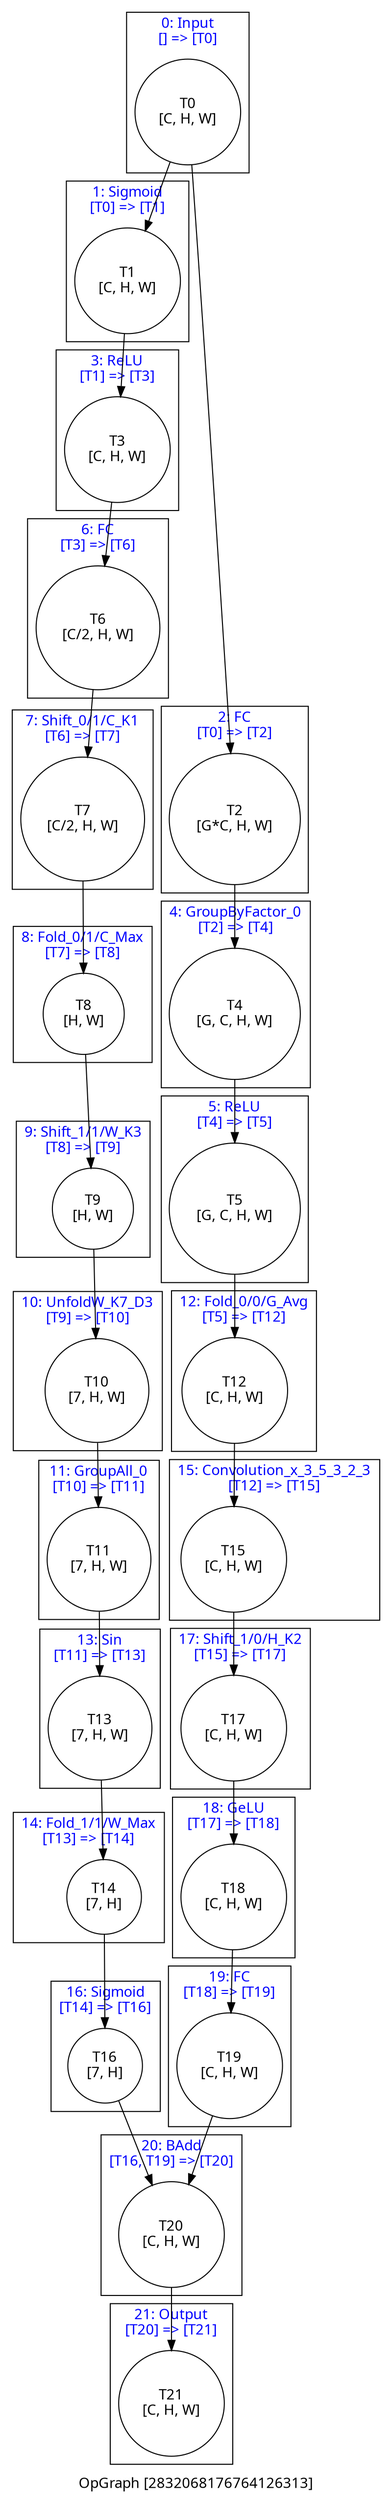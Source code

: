 digraph OpGraph {
    label = "OpGraph [2832068176764126313]"
    fontname = "Graphik";
    subgraph tensors {
        node [shape = circle, color = black, fontname = "Graphik"]
        t_0; t_1; t_2; t_3; t_4; t_5; t_6; t_7; t_8; t_9; t_10; t_11; t_12; t_13; t_14; t_15; t_16; t_17; t_18; t_19; t_20; t_21; 
    }
    subgraph cluster_0 {
        fontcolor = blue;
        label = "0: Input\n[] => [T0]";
        t_0 [label = "T0\n[C, H, W]"];
    }
    subgraph cluster_1 {
        fontcolor = blue;
        label = "1: Sigmoid\n[T0] => [T1]";
        t_1 [label = "T1\n[C, H, W]"];
    }
    subgraph cluster_2 {
        fontcolor = blue;
        label = "2: FC\n[T0] => [T2]";
        t_2 [label = "T2\n[G*C, H, W]"];
    }
    subgraph cluster_3 {
        fontcolor = blue;
        label = "3: ReLU\n[T1] => [T3]";
        t_3 [label = "T3\n[C, H, W]"];
    }
    subgraph cluster_4 {
        fontcolor = blue;
        label = "4: GroupByFactor_0\n[T2] => [T4]";
        t_4 [label = "T4\n[G, C, H, W]"];
    }
    subgraph cluster_5 {
        fontcolor = blue;
        label = "5: ReLU\n[T4] => [T5]";
        t_5 [label = "T5\n[G, C, H, W]"];
    }
    subgraph cluster_6 {
        fontcolor = blue;
        label = "6: FC\n[T3] => [T6]";
        t_6 [label = "T6\n[C/2, H, W]"];
    }
    subgraph cluster_7 {
        fontcolor = blue;
        label = "7: Shift_0/1/C_K1\n[T6] => [T7]";
        t_7 [label = "T7\n[C/2, H, W]"];
    }
    subgraph cluster_8 {
        fontcolor = blue;
        label = "8: Fold_0/1/C_Max\n[T7] => [T8]";
        t_8 [label = "T8\n[H, W]"];
    }
    subgraph cluster_9 {
        fontcolor = blue;
        label = "9: Shift_1/1/W_K3\n[T8] => [T9]";
        t_9 [label = "T9\n[H, W]"];
    }
    subgraph cluster_10 {
        fontcolor = blue;
        label = "10: UnfoldW_K7_D3\n[T9] => [T10]";
        t_10 [label = "T10\n[7, H, W]"];
    }
    subgraph cluster_11 {
        fontcolor = blue;
        label = "11: GroupAll_0\n[T10] => [T11]";
        t_11 [label = "T11\n[7, H, W]"];
    }
    subgraph cluster_12 {
        fontcolor = blue;
        label = "12: Fold_0/0/G_Avg\n[T5] => [T12]";
        t_12 [label = "T12\n[C, H, W]"];
    }
    subgraph cluster_13 {
        fontcolor = blue;
        label = "13: Sin\n[T11] => [T13]";
        t_13 [label = "T13\n[7, H, W]"];
    }
    subgraph cluster_14 {
        fontcolor = blue;
        label = "14: Fold_1/1/W_Max\n[T13] => [T14]";
        t_14 [label = "T14\n[7, H]"];
    }
    subgraph cluster_15 {
        fontcolor = blue;
        label = "15: Convolution_x_3_5_3_2_3\n[T12] => [T15]";
        t_15 [label = "T15\n[C, H, W]"];
    }
    subgraph cluster_16 {
        fontcolor = blue;
        label = "16: Sigmoid\n[T14] => [T16]";
        t_16 [label = "T16\n[7, H]"];
    }
    subgraph cluster_17 {
        fontcolor = blue;
        label = "17: Shift_1/0/H_K2\n[T15] => [T17]";
        t_17 [label = "T17\n[C, H, W]"];
    }
    subgraph cluster_18 {
        fontcolor = blue;
        label = "18: GeLU\n[T17] => [T18]";
        t_18 [label = "T18\n[C, H, W]"];
    }
    subgraph cluster_19 {
        fontcolor = blue;
        label = "19: FC\n[T18] => [T19]";
        t_19 [label = "T19\n[C, H, W]"];
    }
    subgraph cluster_20 {
        fontcolor = blue;
        label = "20: BAdd\n[T16, T19] => [T20]";
        t_20 [label = "T20\n[C, H, W]"];
    }
    subgraph cluster_21 {
        fontcolor = blue;
        label = "21: Output\n[T20] => [T21]";
        t_21 [label = "T21\n[C, H, W]"];
    }
    t_0 -> t_1;
    t_0 -> t_2;
    t_1 -> t_3;
    t_2 -> t_4;
    t_3 -> t_6;
    t_4 -> t_5;
    t_5 -> t_12;
    t_6 -> t_7;
    t_7 -> t_8;
    t_8 -> t_9;
    t_9 -> t_10;
    t_10 -> t_11;
    t_11 -> t_13;
    t_12 -> t_15;
    t_13 -> t_14;
    t_14 -> t_16;
    t_15 -> t_17;
    t_16 -> t_20;
    t_17 -> t_18;
    t_18 -> t_19;
    t_19 -> t_20;
    t_20 -> t_21;
}


